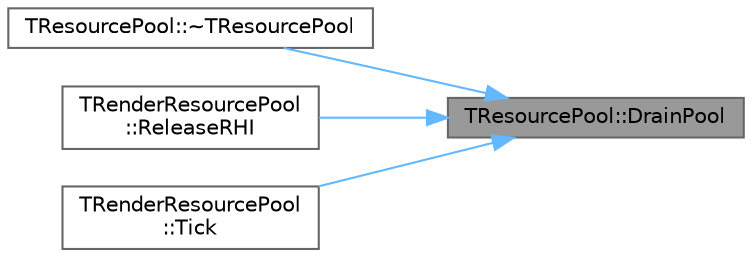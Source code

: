 digraph "TResourcePool::DrainPool"
{
 // INTERACTIVE_SVG=YES
 // LATEX_PDF_SIZE
  bgcolor="transparent";
  edge [fontname=Helvetica,fontsize=10,labelfontname=Helvetica,labelfontsize=10];
  node [fontname=Helvetica,fontsize=10,shape=box,height=0.2,width=0.4];
  rankdir="RL";
  Node1 [id="Node000001",label="TResourcePool::DrainPool",height=0.2,width=0.4,color="gray40", fillcolor="grey60", style="filled", fontcolor="black",tooltip="Drain the pool of freed resources that need to be culled or prepared for reuse."];
  Node1 -> Node2 [id="edge1_Node000001_Node000002",dir="back",color="steelblue1",style="solid",tooltip=" "];
  Node2 [id="Node000002",label="TResourcePool::~TResourcePool",height=0.2,width=0.4,color="grey40", fillcolor="white", style="filled",URL="$dd/da2/classTResourcePool.html#a170929e40130c7f2579053fd6f8dd3c8",tooltip="Destructor."];
  Node1 -> Node3 [id="edge2_Node000001_Node000003",dir="back",color="steelblue1",style="solid",tooltip=" "];
  Node3 [id="Node000003",label="TRenderResourcePool\l::ReleaseRHI",height=0.2,width=0.4,color="grey40", fillcolor="white", style="filled",URL="$d6/d68/classTRenderResourcePool.html#a4cb6f86834d43d3a006787220f5eb55c",tooltip="Releases the RHI resources used by this resource."];
  Node1 -> Node4 [id="edge3_Node000001_Node000004",dir="back",color="steelblue1",style="solid",tooltip=" "];
  Node4 [id="Node000004",label="TRenderResourcePool\l::Tick",height=0.2,width=0.4,color="grey40", fillcolor="white", style="filled",URL="$d6/d68/classTRenderResourcePool.html#ac4394246c6b4ff38ed5b7062a6fd82cd",tooltip="Pure virtual that must be overloaded by the inheriting class."];
}
